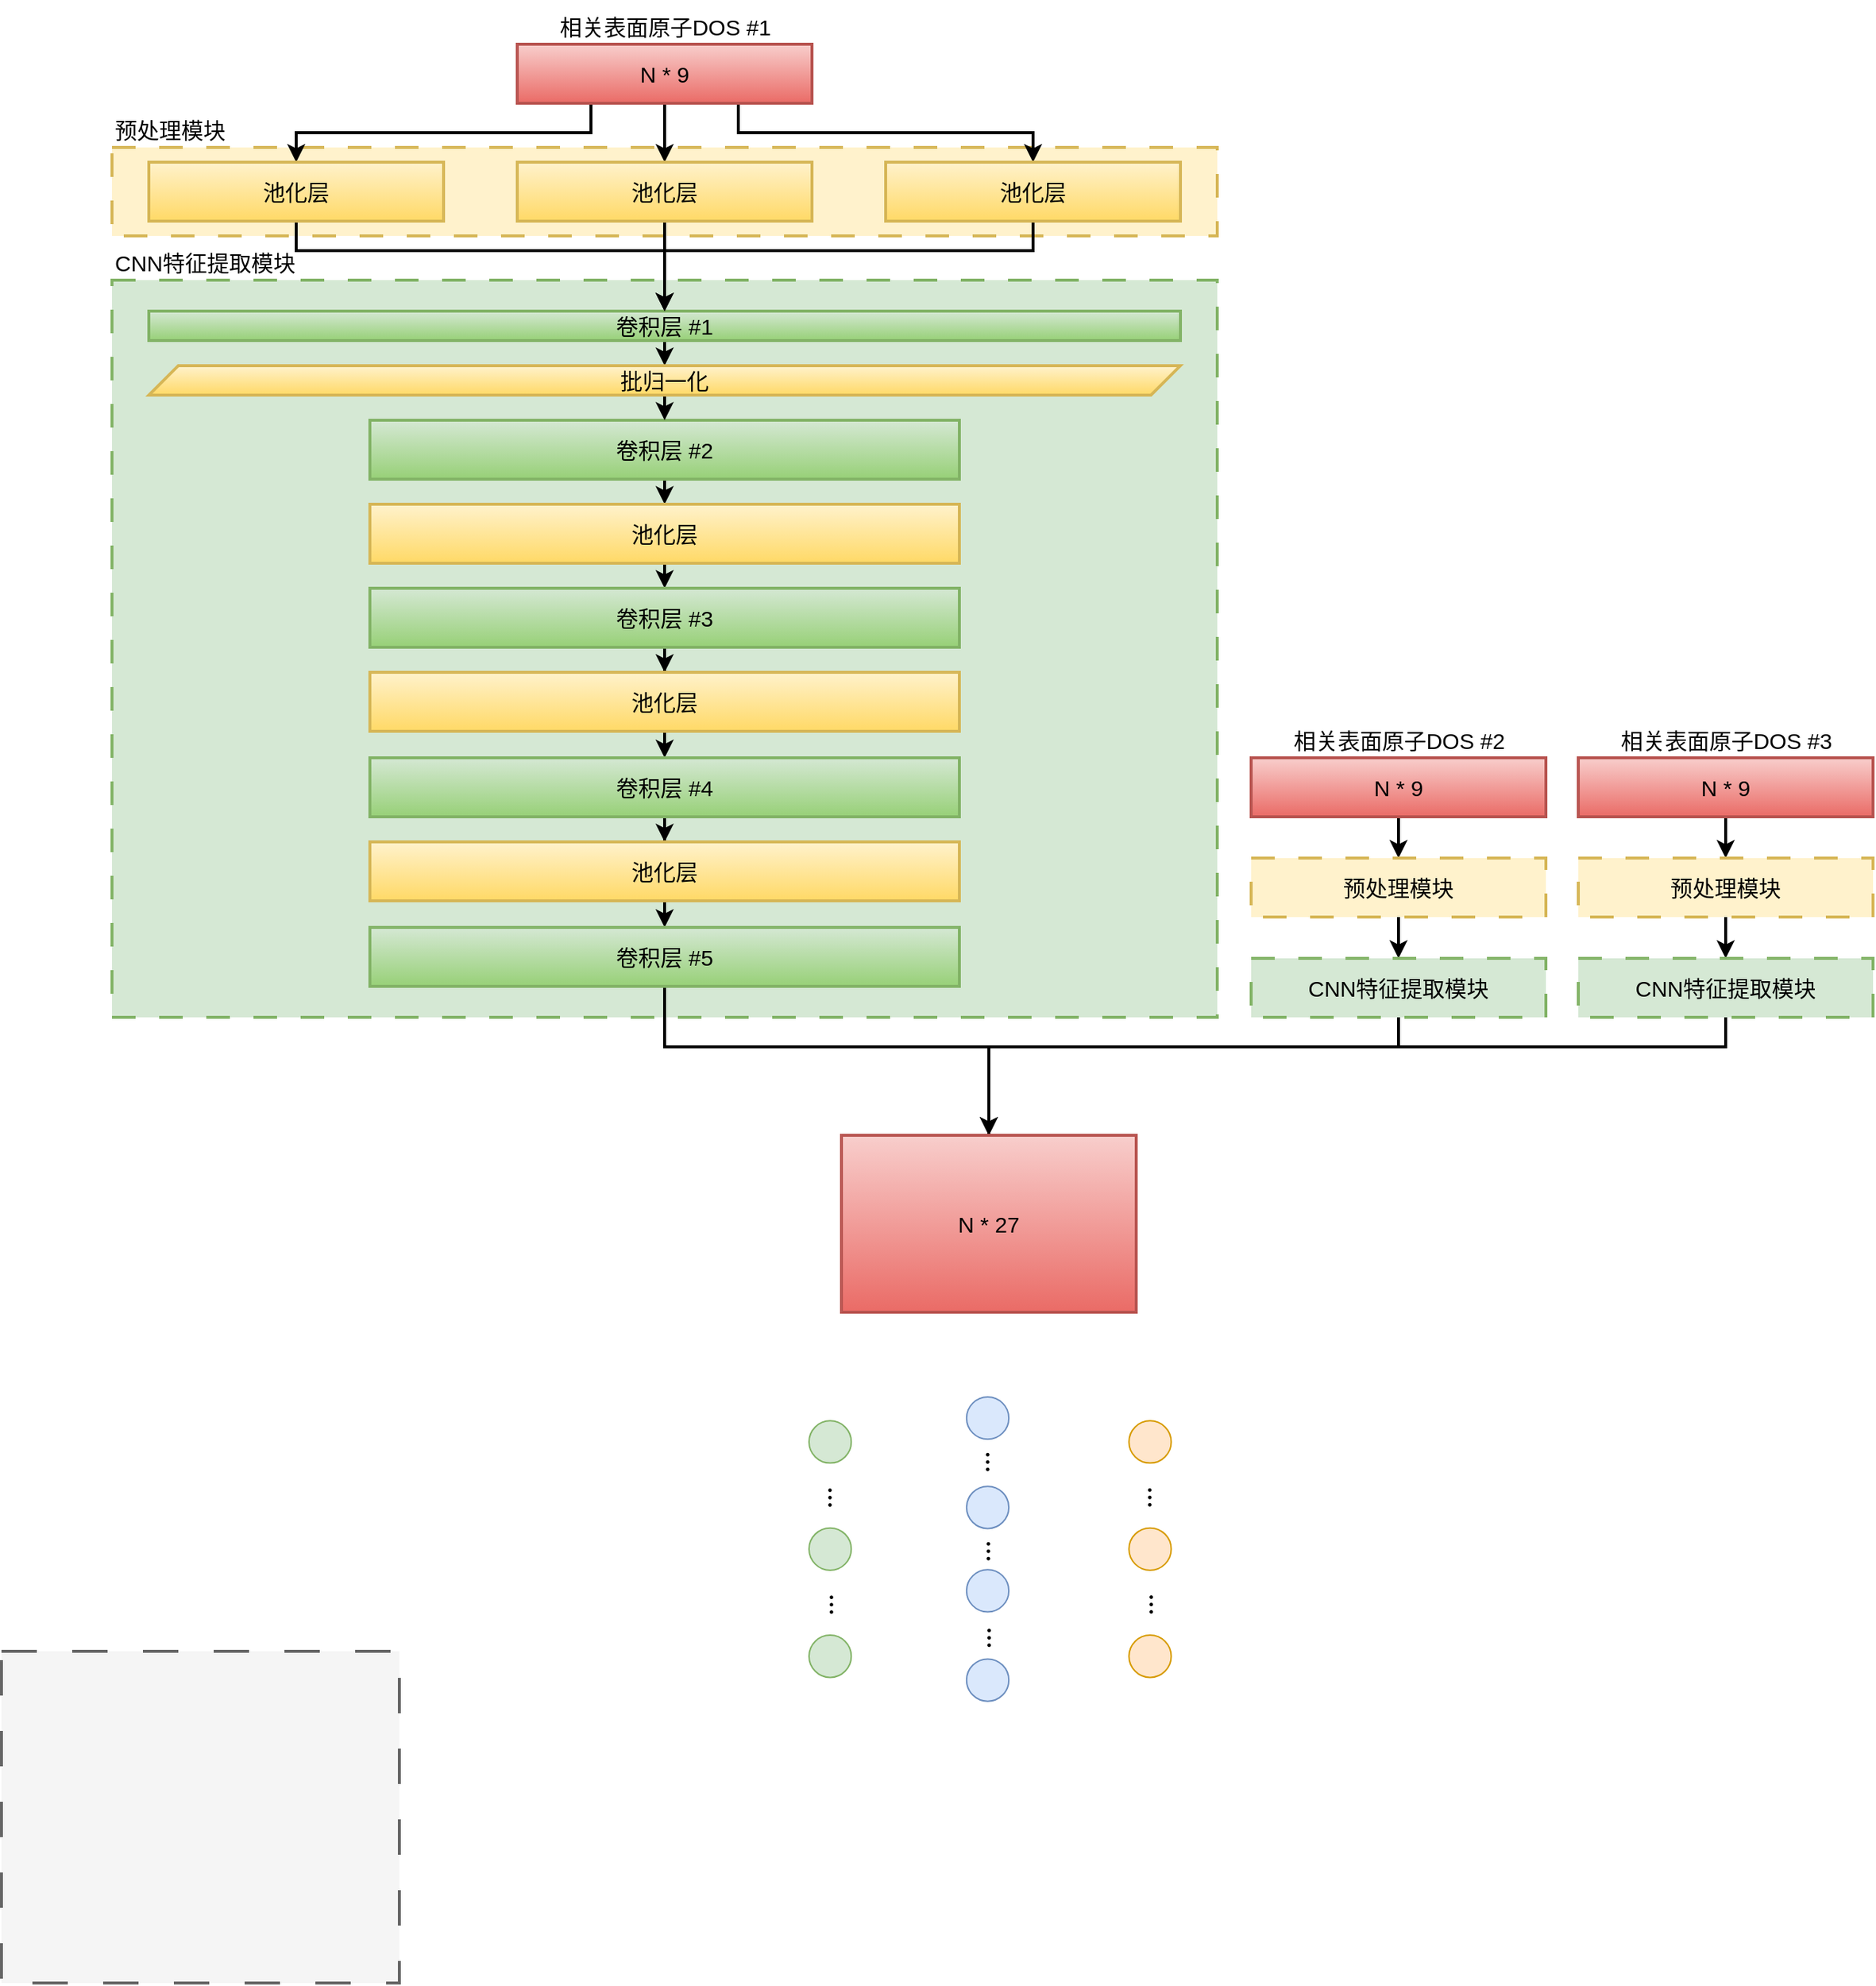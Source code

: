 <mxfile version="22.1.9" type="github">
  <diagram name="第 1 页" id="n0DuYXN_C8thxXYjhhmM">
    <mxGraphModel dx="2206" dy="905" grid="1" gridSize="10" guides="1" tooltips="1" connect="1" arrows="1" fold="1" page="1" pageScale="1" pageWidth="827" pageHeight="1169" math="0" shadow="0">
      <root>
        <mxCell id="0" />
        <mxCell id="1" parent="0" />
        <mxCell id="_Vqv2G8Ves_7ncbbhlH7-52" value="" style="rounded=0;whiteSpace=wrap;html=1;dashed=1;dashPattern=12 12;strokeWidth=2;fillColor=#f5f5f5;fontColor=#333333;strokeColor=#666666;direction=east;" vertex="1" parent="1">
          <mxGeometry x="-20" y="1290" width="270" height="225" as="geometry" />
        </mxCell>
        <mxCell id="_Vqv2G8Ves_7ncbbhlH7-26" value="" style="rounded=0;whiteSpace=wrap;html=1;dashed=1;dashPattern=8 8;fontSize=15;glass=0;strokeWidth=2;fillColor=#fff2cc;strokeColor=#d6b656;" vertex="1" parent="1">
          <mxGeometry x="55" y="270" width="750" height="60" as="geometry" />
        </mxCell>
        <mxCell id="Z1dKLwnf_OGz-nWWNSpx-51" value="" style="group;direction=east;" parent="1" vertex="1" connectable="0">
          <mxGeometry x="528" y="1117.5" width="250" height="210" as="geometry" />
        </mxCell>
        <mxCell id="Z1dKLwnf_OGz-nWWNSpx-9" value="" style="ellipse;whiteSpace=wrap;html=1;aspect=fixed;direction=north;fillColor=#dae8fc;strokeColor=#6c8ebf;" parent="Z1dKLwnf_OGz-nWWNSpx-51" vertex="1">
          <mxGeometry x="106.908" width="28.652" height="28.652" as="geometry" />
        </mxCell>
        <mxCell id="Z1dKLwnf_OGz-nWWNSpx-11" value="" style="ellipse;whiteSpace=wrap;html=1;aspect=fixed;direction=north;fillColor=#ffe6cc;strokeColor=#d79b00;" parent="Z1dKLwnf_OGz-nWWNSpx-51" vertex="1">
          <mxGeometry x="217.105" y="16.154" width="28.652" height="28.652" as="geometry" />
        </mxCell>
        <mxCell id="Z1dKLwnf_OGz-nWWNSpx-25" value="" style="ellipse;whiteSpace=wrap;html=1;aspect=fixed;direction=north;fillColor=#ffe6cc;strokeColor=#d79b00;" parent="Z1dKLwnf_OGz-nWWNSpx-51" vertex="1">
          <mxGeometry x="217.105" y="88.846" width="28.652" height="28.652" as="geometry" />
        </mxCell>
        <mxCell id="Z1dKLwnf_OGz-nWWNSpx-26" value="" style="ellipse;whiteSpace=wrap;html=1;aspect=fixed;direction=north;fillColor=#ffe6cc;strokeColor=#d79b00;" parent="Z1dKLwnf_OGz-nWWNSpx-51" vertex="1">
          <mxGeometry x="217.105" y="161.538" width="28.652" height="28.652" as="geometry" />
        </mxCell>
        <mxCell id="Z1dKLwnf_OGz-nWWNSpx-27" value="&lt;span style=&quot;font-size: 15px;&quot;&gt;···&lt;/span&gt;" style="text;html=1;strokeColor=none;fillColor=none;align=center;verticalAlign=middle;whiteSpace=wrap;rounded=0;fontFamily=Times New Roman;fontStyle=1;rotation=90;direction=west;" parent="Z1dKLwnf_OGz-nWWNSpx-51" vertex="1">
          <mxGeometry x="224.329" y="56.538" width="16.447" height="24.231" as="geometry" />
        </mxCell>
        <mxCell id="Z1dKLwnf_OGz-nWWNSpx-28" value="&lt;span style=&quot;font-size: 15px;&quot;&gt;···&lt;/span&gt;" style="text;html=1;strokeColor=none;fillColor=none;align=center;verticalAlign=middle;whiteSpace=wrap;rounded=0;fontFamily=Times New Roman;fontStyle=1;rotation=90;direction=west;" parent="Z1dKLwnf_OGz-nWWNSpx-51" vertex="1">
          <mxGeometry x="225.329" y="129.231" width="16.447" height="24.231" as="geometry" />
        </mxCell>
        <mxCell id="Z1dKLwnf_OGz-nWWNSpx-32" value="" style="ellipse;whiteSpace=wrap;html=1;aspect=fixed;direction=north;fillColor=#dae8fc;strokeColor=#6c8ebf;" parent="Z1dKLwnf_OGz-nWWNSpx-51" vertex="1">
          <mxGeometry x="106.908" y="60.577" width="28.652" height="28.652" as="geometry" />
        </mxCell>
        <mxCell id="Z1dKLwnf_OGz-nWWNSpx-33" value="&lt;span style=&quot;font-size: 15px;&quot;&gt;···&lt;/span&gt;" style="text;html=1;strokeColor=none;fillColor=none;align=center;verticalAlign=middle;whiteSpace=wrap;rounded=0;fontFamily=Times New Roman;fontStyle=1;rotation=90;direction=west;" parent="Z1dKLwnf_OGz-nWWNSpx-51" vertex="1">
          <mxGeometry x="115.132" y="92.885" width="16.447" height="24.231" as="geometry" />
        </mxCell>
        <mxCell id="Z1dKLwnf_OGz-nWWNSpx-36" value="" style="ellipse;whiteSpace=wrap;html=1;aspect=fixed;direction=north;fillColor=#dae8fc;strokeColor=#6c8ebf;" parent="Z1dKLwnf_OGz-nWWNSpx-51" vertex="1">
          <mxGeometry x="106.908" y="117.115" width="28.652" height="28.652" as="geometry" />
        </mxCell>
        <mxCell id="Z1dKLwnf_OGz-nWWNSpx-40" value="" style="ellipse;whiteSpace=wrap;html=1;aspect=fixed;direction=north;fillColor=#dae8fc;strokeColor=#6c8ebf;" parent="Z1dKLwnf_OGz-nWWNSpx-51" vertex="1">
          <mxGeometry x="106.908" y="177.692" width="28.652" height="28.652" as="geometry" />
        </mxCell>
        <mxCell id="Z1dKLwnf_OGz-nWWNSpx-41" value="&lt;span style=&quot;font-size: 15px;&quot;&gt;···&lt;/span&gt;" style="text;html=1;strokeColor=none;fillColor=none;align=center;verticalAlign=middle;whiteSpace=wrap;rounded=0;fontFamily=Times New Roman;fontStyle=1;rotation=90;direction=west;" parent="Z1dKLwnf_OGz-nWWNSpx-51" vertex="1">
          <mxGeometry x="115.012" y="151.462" width="16.447" height="24.231" as="geometry" />
        </mxCell>
        <mxCell id="Z1dKLwnf_OGz-nWWNSpx-52" value="&lt;span style=&quot;font-size: 15px;&quot;&gt;···&lt;/span&gt;" style="text;html=1;strokeColor=none;fillColor=none;align=center;verticalAlign=middle;whiteSpace=wrap;rounded=0;fontFamily=Times New Roman;fontStyle=1;rotation=90;direction=west;" parent="Z1dKLwnf_OGz-nWWNSpx-51" vertex="1">
          <mxGeometry x="114.132" y="32.306" width="16.447" height="24.231" as="geometry" />
        </mxCell>
        <mxCell id="_Vqv2G8Ves_7ncbbhlH7-55" value="" style="group" vertex="1" connectable="0" parent="Z1dKLwnf_OGz-nWWNSpx-51">
          <mxGeometry y="16.154" width="28.652" height="174.036" as="geometry" />
        </mxCell>
        <mxCell id="Z1dKLwnf_OGz-nWWNSpx-5" value="" style="ellipse;whiteSpace=wrap;html=1;aspect=fixed;direction=north;fillColor=#d5e8d4;strokeColor=#82b366;" parent="_Vqv2G8Ves_7ncbbhlH7-55" vertex="1">
          <mxGeometry width="28.652" height="28.652" as="geometry" />
        </mxCell>
        <mxCell id="Z1dKLwnf_OGz-nWWNSpx-13" value="&lt;span style=&quot;font-size: 15px;&quot;&gt;···&lt;/span&gt;" style="text;html=1;strokeColor=none;fillColor=none;align=center;verticalAlign=middle;whiteSpace=wrap;rounded=0;fontFamily=Times New Roman;fontStyle=1;rotation=90;direction=west;" parent="_Vqv2G8Ves_7ncbbhlH7-55" vertex="1">
          <mxGeometry x="7.224" y="40.385" width="16.447" height="24.231" as="geometry" />
        </mxCell>
        <mxCell id="Z1dKLwnf_OGz-nWWNSpx-17" value="" style="ellipse;whiteSpace=wrap;html=1;aspect=fixed;direction=north;fillColor=#d5e8d4;strokeColor=#82b366;" parent="_Vqv2G8Ves_7ncbbhlH7-55" vertex="1">
          <mxGeometry y="72.692" width="28.652" height="28.652" as="geometry" />
        </mxCell>
        <mxCell id="Z1dKLwnf_OGz-nWWNSpx-23" value="" style="ellipse;whiteSpace=wrap;html=1;aspect=fixed;direction=north;fillColor=#d5e8d4;strokeColor=#82b366;" parent="_Vqv2G8Ves_7ncbbhlH7-55" vertex="1">
          <mxGeometry y="145.385" width="28.652" height="28.652" as="geometry" />
        </mxCell>
        <mxCell id="Z1dKLwnf_OGz-nWWNSpx-24" value="&lt;span style=&quot;font-size: 15px;&quot;&gt;···&lt;/span&gt;" style="text;html=1;strokeColor=none;fillColor=none;align=center;verticalAlign=middle;whiteSpace=wrap;rounded=0;fontFamily=Times New Roman;fontStyle=1;rotation=90;direction=west;" parent="_Vqv2G8Ves_7ncbbhlH7-55" vertex="1">
          <mxGeometry x="8.224" y="113.077" width="16.447" height="24.231" as="geometry" />
        </mxCell>
        <mxCell id="_Vqv2G8Ves_7ncbbhlH7-4" style="edgeStyle=orthogonalEdgeStyle;rounded=0;orthogonalLoop=1;jettySize=auto;html=1;exitX=0.25;exitY=1;exitDx=0;exitDy=0;entryX=0.5;entryY=0;entryDx=0;entryDy=0;fontSize=15;strokeWidth=2;" edge="1" parent="1" source="Z1dKLwnf_OGz-nWWNSpx-53" target="_Vqv2G8Ves_7ncbbhlH7-1">
          <mxGeometry relative="1" as="geometry" />
        </mxCell>
        <mxCell id="_Vqv2G8Ves_7ncbbhlH7-5" style="edgeStyle=orthogonalEdgeStyle;rounded=0;orthogonalLoop=1;jettySize=auto;html=1;exitX=0.5;exitY=1;exitDx=0;exitDy=0;fontSize=15;strokeWidth=2;" edge="1" parent="1" source="Z1dKLwnf_OGz-nWWNSpx-53" target="_Vqv2G8Ves_7ncbbhlH7-3">
          <mxGeometry relative="1" as="geometry" />
        </mxCell>
        <mxCell id="_Vqv2G8Ves_7ncbbhlH7-6" style="edgeStyle=orthogonalEdgeStyle;rounded=0;orthogonalLoop=1;jettySize=auto;html=1;exitX=0.75;exitY=1;exitDx=0;exitDy=0;fontSize=15;strokeWidth=2;" edge="1" parent="1" source="Z1dKLwnf_OGz-nWWNSpx-53" target="_Vqv2G8Ves_7ncbbhlH7-2">
          <mxGeometry relative="1" as="geometry" />
        </mxCell>
        <mxCell id="Z1dKLwnf_OGz-nWWNSpx-53" value="&lt;font style=&quot;font-size: 15px;&quot;&gt;N * 9&lt;/font&gt;" style="rounded=0;whiteSpace=wrap;html=1;fontSize=15;strokeWidth=2;fillColor=#f8cecc;strokeColor=#b85450;gradientColor=#ea6b66;" parent="1" vertex="1">
          <mxGeometry x="330" y="200" width="200" height="40" as="geometry" />
        </mxCell>
        <mxCell id="Z1dKLwnf_OGz-nWWNSpx-55" value="" style="rounded=0;whiteSpace=wrap;html=1;dashed=1;dashPattern=8 8;fontSize=15;glass=0;strokeWidth=2;fillColor=#d5e8d4;strokeColor=#82b366;" parent="1" vertex="1">
          <mxGeometry x="55" y="360" width="750" height="500" as="geometry" />
        </mxCell>
        <mxCell id="_Vqv2G8Ves_7ncbbhlH7-12" style="edgeStyle=orthogonalEdgeStyle;rounded=0;orthogonalLoop=1;jettySize=auto;html=1;exitX=0.5;exitY=1;exitDx=0;exitDy=0;entryX=0.5;entryY=0;entryDx=0;entryDy=0;strokeWidth=2;" edge="1" parent="1" source="Z1dKLwnf_OGz-nWWNSpx-54" target="Z1dKLwnf_OGz-nWWNSpx-59">
          <mxGeometry relative="1" as="geometry" />
        </mxCell>
        <mxCell id="Z1dKLwnf_OGz-nWWNSpx-54" value="卷积层 #1" style="rounded=0;whiteSpace=wrap;html=1;fontSize=15;strokeWidth=2;fillColor=#d5e8d4;strokeColor=#82b366;gradientColor=#97d077;" parent="1" vertex="1">
          <mxGeometry x="80" y="381" width="700" height="20" as="geometry" />
        </mxCell>
        <mxCell id="_Vqv2G8Ves_7ncbbhlH7-14" style="edgeStyle=orthogonalEdgeStyle;rounded=0;orthogonalLoop=1;jettySize=auto;html=1;exitX=0.5;exitY=1;exitDx=0;exitDy=0;entryX=0.5;entryY=0;entryDx=0;entryDy=0;strokeWidth=2;" edge="1" parent="1" source="Z1dKLwnf_OGz-nWWNSpx-57" target="Z1dKLwnf_OGz-nWWNSpx-58">
          <mxGeometry relative="1" as="geometry" />
        </mxCell>
        <mxCell id="Z1dKLwnf_OGz-nWWNSpx-57" value="卷积层 #2" style="rounded=0;whiteSpace=wrap;html=1;fontSize=15;strokeWidth=2;fillColor=#d5e8d4;strokeColor=#82b366;gradientColor=#97d077;" parent="1" vertex="1">
          <mxGeometry x="230" y="455" width="400" height="40" as="geometry" />
        </mxCell>
        <mxCell id="_Vqv2G8Ves_7ncbbhlH7-16" style="edgeStyle=orthogonalEdgeStyle;rounded=0;orthogonalLoop=1;jettySize=auto;html=1;exitX=0.5;exitY=1;exitDx=0;exitDy=0;entryX=0.5;entryY=0;entryDx=0;entryDy=0;strokeWidth=2;" edge="1" parent="1" source="Z1dKLwnf_OGz-nWWNSpx-58" target="_Vqv2G8Ves_7ncbbhlH7-11">
          <mxGeometry relative="1" as="geometry" />
        </mxCell>
        <mxCell id="Z1dKLwnf_OGz-nWWNSpx-58" value="池化层" style="rounded=0;whiteSpace=wrap;html=1;fontSize=15;strokeWidth=2;fillColor=#fff2cc;strokeColor=#d6b656;gradientColor=#ffd966;" parent="1" vertex="1">
          <mxGeometry x="230" y="512" width="400" height="40" as="geometry" />
        </mxCell>
        <mxCell id="_Vqv2G8Ves_7ncbbhlH7-13" style="edgeStyle=orthogonalEdgeStyle;rounded=0;orthogonalLoop=1;jettySize=auto;html=1;exitX=0.5;exitY=1;exitDx=0;exitDy=0;entryX=0.5;entryY=0;entryDx=0;entryDy=0;strokeWidth=2;" edge="1" parent="1" source="Z1dKLwnf_OGz-nWWNSpx-59" target="Z1dKLwnf_OGz-nWWNSpx-57">
          <mxGeometry relative="1" as="geometry" />
        </mxCell>
        <mxCell id="Z1dKLwnf_OGz-nWWNSpx-59" value="批归一化" style="shape=parallelogram;perimeter=parallelogramPerimeter;whiteSpace=wrap;html=1;fixedSize=1;fontSize=15;strokeWidth=2;fillColor=#fff2cc;strokeColor=#d6b656;gradientColor=#ffd966;" parent="1" vertex="1">
          <mxGeometry x="80" y="418" width="700" height="20" as="geometry" />
        </mxCell>
        <mxCell id="_Vqv2G8Ves_7ncbbhlH7-7" style="edgeStyle=orthogonalEdgeStyle;rounded=0;orthogonalLoop=1;jettySize=auto;html=1;exitX=0.5;exitY=1;exitDx=0;exitDy=0;fontSize=15;strokeWidth=2;" edge="1" parent="1" source="_Vqv2G8Ves_7ncbbhlH7-1" target="Z1dKLwnf_OGz-nWWNSpx-54">
          <mxGeometry relative="1" as="geometry">
            <Array as="points">
              <mxPoint x="180" y="340" />
              <mxPoint x="430" y="340" />
            </Array>
          </mxGeometry>
        </mxCell>
        <mxCell id="_Vqv2G8Ves_7ncbbhlH7-1" value="池化层" style="rounded=0;whiteSpace=wrap;html=1;fontSize=15;strokeWidth=2;fillColor=#fff2cc;strokeColor=#d6b656;gradientColor=#ffd966;" vertex="1" parent="1">
          <mxGeometry x="80" y="280" width="200" height="40" as="geometry" />
        </mxCell>
        <mxCell id="_Vqv2G8Ves_7ncbbhlH7-9" style="edgeStyle=orthogonalEdgeStyle;rounded=0;orthogonalLoop=1;jettySize=auto;html=1;exitX=0.5;exitY=1;exitDx=0;exitDy=0;entryX=0.5;entryY=0;entryDx=0;entryDy=0;fontSize=15;strokeWidth=2;" edge="1" parent="1" source="_Vqv2G8Ves_7ncbbhlH7-2" target="Z1dKLwnf_OGz-nWWNSpx-54">
          <mxGeometry relative="1" as="geometry">
            <Array as="points">
              <mxPoint x="680" y="340" />
              <mxPoint x="430" y="340" />
            </Array>
          </mxGeometry>
        </mxCell>
        <mxCell id="_Vqv2G8Ves_7ncbbhlH7-2" value="池化层" style="rounded=0;whiteSpace=wrap;html=1;fontSize=15;strokeWidth=2;fillColor=#fff2cc;strokeColor=#d6b656;gradientColor=#ffd966;" vertex="1" parent="1">
          <mxGeometry x="580" y="280" width="200" height="40" as="geometry" />
        </mxCell>
        <mxCell id="_Vqv2G8Ves_7ncbbhlH7-10" style="edgeStyle=orthogonalEdgeStyle;rounded=0;orthogonalLoop=1;jettySize=auto;html=1;exitX=0.5;exitY=1;exitDx=0;exitDy=0;fontSize=15;strokeWidth=2;" edge="1" parent="1" source="_Vqv2G8Ves_7ncbbhlH7-3" target="Z1dKLwnf_OGz-nWWNSpx-54">
          <mxGeometry relative="1" as="geometry" />
        </mxCell>
        <mxCell id="_Vqv2G8Ves_7ncbbhlH7-3" value="池化层" style="rounded=0;whiteSpace=wrap;html=1;fontSize=15;strokeWidth=2;fillColor=#fff2cc;strokeColor=#d6b656;gradientColor=#ffd966;" vertex="1" parent="1">
          <mxGeometry x="330" y="280" width="200" height="40" as="geometry" />
        </mxCell>
        <mxCell id="_Vqv2G8Ves_7ncbbhlH7-18" style="edgeStyle=orthogonalEdgeStyle;rounded=0;orthogonalLoop=1;jettySize=auto;html=1;exitX=0.5;exitY=1;exitDx=0;exitDy=0;strokeWidth=2;" edge="1" parent="1" source="_Vqv2G8Ves_7ncbbhlH7-11" target="_Vqv2G8Ves_7ncbbhlH7-17">
          <mxGeometry relative="1" as="geometry" />
        </mxCell>
        <mxCell id="_Vqv2G8Ves_7ncbbhlH7-11" value="卷积层 #3" style="rounded=0;whiteSpace=wrap;html=1;fontSize=15;strokeWidth=2;fillColor=#d5e8d4;strokeColor=#82b366;gradientColor=#97d077;" vertex="1" parent="1">
          <mxGeometry x="230" y="569" width="400" height="40" as="geometry" />
        </mxCell>
        <mxCell id="_Vqv2G8Ves_7ncbbhlH7-20" style="edgeStyle=orthogonalEdgeStyle;rounded=0;orthogonalLoop=1;jettySize=auto;html=1;exitX=0.5;exitY=1;exitDx=0;exitDy=0;entryX=0.5;entryY=0;entryDx=0;entryDy=0;strokeWidth=2;" edge="1" parent="1" source="_Vqv2G8Ves_7ncbbhlH7-17" target="_Vqv2G8Ves_7ncbbhlH7-19">
          <mxGeometry relative="1" as="geometry" />
        </mxCell>
        <mxCell id="_Vqv2G8Ves_7ncbbhlH7-17" value="池化层" style="rounded=0;whiteSpace=wrap;html=1;fontSize=15;strokeWidth=2;fillColor=#fff2cc;strokeColor=#d6b656;gradientColor=#ffd966;" vertex="1" parent="1">
          <mxGeometry x="230" y="626" width="400" height="40" as="geometry" />
        </mxCell>
        <mxCell id="_Vqv2G8Ves_7ncbbhlH7-25" style="edgeStyle=orthogonalEdgeStyle;rounded=0;orthogonalLoop=1;jettySize=auto;html=1;exitX=0.5;exitY=1;exitDx=0;exitDy=0;strokeWidth=2;" edge="1" parent="1" source="_Vqv2G8Ves_7ncbbhlH7-19" target="_Vqv2G8Ves_7ncbbhlH7-23">
          <mxGeometry relative="1" as="geometry" />
        </mxCell>
        <mxCell id="_Vqv2G8Ves_7ncbbhlH7-19" value="卷积层 #4" style="rounded=0;whiteSpace=wrap;html=1;fontSize=15;strokeWidth=2;fillColor=#d5e8d4;strokeColor=#82b366;gradientColor=#97d077;" vertex="1" parent="1">
          <mxGeometry x="230" y="684" width="400" height="40" as="geometry" />
        </mxCell>
        <mxCell id="_Vqv2G8Ves_7ncbbhlH7-21" value="CNN特征提取模块" style="text;html=1;align=left;verticalAlign=bottom;resizable=0;points=[];autosize=1;strokeColor=none;fillColor=none;fontSize=15;strokeWidth=2;" vertex="1" parent="1">
          <mxGeometry x="55" y="330" width="150" height="30" as="geometry" />
        </mxCell>
        <mxCell id="_Vqv2G8Ves_7ncbbhlH7-22" style="edgeStyle=orthogonalEdgeStyle;rounded=0;orthogonalLoop=1;jettySize=auto;html=1;exitX=0.5;exitY=1;exitDx=0;exitDy=0;entryX=0.5;entryY=0;entryDx=0;entryDy=0;strokeWidth=2;" edge="1" parent="1" source="_Vqv2G8Ves_7ncbbhlH7-23" target="_Vqv2G8Ves_7ncbbhlH7-24">
          <mxGeometry relative="1" as="geometry" />
        </mxCell>
        <mxCell id="_Vqv2G8Ves_7ncbbhlH7-23" value="池化层" style="rounded=0;whiteSpace=wrap;html=1;fontSize=15;strokeWidth=2;fillColor=#fff2cc;strokeColor=#d6b656;gradientColor=#ffd966;" vertex="1" parent="1">
          <mxGeometry x="230" y="741" width="400" height="40" as="geometry" />
        </mxCell>
        <mxCell id="_Vqv2G8Ves_7ncbbhlH7-51" style="edgeStyle=orthogonalEdgeStyle;rounded=0;orthogonalLoop=1;jettySize=auto;html=1;exitX=0.5;exitY=1;exitDx=0;exitDy=0;strokeWidth=2;" edge="1" parent="1" source="_Vqv2G8Ves_7ncbbhlH7-24" target="_Vqv2G8Ves_7ncbbhlH7-45">
          <mxGeometry relative="1" as="geometry">
            <Array as="points">
              <mxPoint x="430" y="880" />
              <mxPoint x="650" y="880" />
            </Array>
          </mxGeometry>
        </mxCell>
        <mxCell id="_Vqv2G8Ves_7ncbbhlH7-24" value="卷积层 #5" style="rounded=0;whiteSpace=wrap;html=1;fontSize=15;strokeWidth=2;fillColor=#d5e8d4;strokeColor=#82b366;gradientColor=#97d077;" vertex="1" parent="1">
          <mxGeometry x="230" y="799" width="400" height="40" as="geometry" />
        </mxCell>
        <mxCell id="_Vqv2G8Ves_7ncbbhlH7-27" value="预处理模块" style="text;html=1;align=left;verticalAlign=bottom;resizable=0;points=[];autosize=1;strokeColor=none;fillColor=none;fontSize=15;strokeWidth=2;" vertex="1" parent="1">
          <mxGeometry x="55" y="240" width="100" height="30" as="geometry" />
        </mxCell>
        <mxCell id="_Vqv2G8Ves_7ncbbhlH7-31" style="edgeStyle=orthogonalEdgeStyle;rounded=0;orthogonalLoop=1;jettySize=auto;html=1;exitX=0.5;exitY=1;exitDx=0;exitDy=0;entryX=0.5;entryY=0;entryDx=0;entryDy=0;strokeWidth=2;" edge="1" parent="1" source="_Vqv2G8Ves_7ncbbhlH7-28" target="_Vqv2G8Ves_7ncbbhlH7-29">
          <mxGeometry relative="1" as="geometry" />
        </mxCell>
        <mxCell id="_Vqv2G8Ves_7ncbbhlH7-28" value="&lt;font style=&quot;font-size: 15px;&quot;&gt;N * 9&lt;/font&gt;" style="rounded=0;whiteSpace=wrap;html=1;fontSize=15;strokeWidth=2;fillColor=#f8cecc;strokeColor=#b85450;gradientColor=#ea6b66;" vertex="1" parent="1">
          <mxGeometry x="828" y="684" width="200" height="40" as="geometry" />
        </mxCell>
        <mxCell id="_Vqv2G8Ves_7ncbbhlH7-32" style="edgeStyle=orthogonalEdgeStyle;rounded=0;orthogonalLoop=1;jettySize=auto;html=1;exitX=0.5;exitY=1;exitDx=0;exitDy=0;entryX=0.5;entryY=0;entryDx=0;entryDy=0;strokeWidth=2;" edge="1" parent="1" source="_Vqv2G8Ves_7ncbbhlH7-29" target="_Vqv2G8Ves_7ncbbhlH7-30">
          <mxGeometry relative="1" as="geometry" />
        </mxCell>
        <mxCell id="_Vqv2G8Ves_7ncbbhlH7-29" value="预处理模块" style="rounded=0;whiteSpace=wrap;html=1;dashed=1;dashPattern=8 8;fontSize=15;glass=0;strokeWidth=2;fillColor=#fff2cc;strokeColor=#d6b656;" vertex="1" parent="1">
          <mxGeometry x="828" y="752" width="200" height="40" as="geometry" />
        </mxCell>
        <mxCell id="_Vqv2G8Ves_7ncbbhlH7-48" style="edgeStyle=orthogonalEdgeStyle;rounded=0;orthogonalLoop=1;jettySize=auto;html=1;exitX=0.5;exitY=1;exitDx=0;exitDy=0;entryX=0.5;entryY=0.167;entryDx=0;entryDy=0;entryPerimeter=0;strokeWidth=2;" edge="1" parent="1" source="_Vqv2G8Ves_7ncbbhlH7-30" target="_Vqv2G8Ves_7ncbbhlH7-45">
          <mxGeometry relative="1" as="geometry">
            <mxPoint x="690" y="940" as="targetPoint" />
            <Array as="points">
              <mxPoint x="928" y="880" />
              <mxPoint x="650" y="880" />
            </Array>
          </mxGeometry>
        </mxCell>
        <mxCell id="_Vqv2G8Ves_7ncbbhlH7-30" value="CNN特征提取模块" style="rounded=0;whiteSpace=wrap;html=1;dashed=1;dashPattern=8 8;fontSize=15;glass=0;strokeWidth=2;fillColor=#d5e8d4;strokeColor=#82b366;" vertex="1" parent="1">
          <mxGeometry x="828" y="820" width="200" height="40" as="geometry" />
        </mxCell>
        <mxCell id="_Vqv2G8Ves_7ncbbhlH7-37" style="edgeStyle=orthogonalEdgeStyle;rounded=0;orthogonalLoop=1;jettySize=auto;html=1;exitX=0.5;exitY=1;exitDx=0;exitDy=0;entryX=0.5;entryY=0;entryDx=0;entryDy=0;strokeWidth=2;" edge="1" parent="1" source="_Vqv2G8Ves_7ncbbhlH7-38" target="_Vqv2G8Ves_7ncbbhlH7-40">
          <mxGeometry relative="1" as="geometry" />
        </mxCell>
        <mxCell id="_Vqv2G8Ves_7ncbbhlH7-38" value="&lt;font style=&quot;font-size: 15px;&quot;&gt;N * 9&lt;/font&gt;" style="rounded=0;whiteSpace=wrap;html=1;fontSize=15;strokeWidth=2;fillColor=#f8cecc;strokeColor=#b85450;gradientColor=#ea6b66;" vertex="1" parent="1">
          <mxGeometry x="1050" y="684" width="200" height="40" as="geometry" />
        </mxCell>
        <mxCell id="_Vqv2G8Ves_7ncbbhlH7-39" style="edgeStyle=orthogonalEdgeStyle;rounded=0;orthogonalLoop=1;jettySize=auto;html=1;exitX=0.5;exitY=1;exitDx=0;exitDy=0;entryX=0.5;entryY=0;entryDx=0;entryDy=0;strokeWidth=2;" edge="1" parent="1" source="_Vqv2G8Ves_7ncbbhlH7-40" target="_Vqv2G8Ves_7ncbbhlH7-41">
          <mxGeometry relative="1" as="geometry" />
        </mxCell>
        <mxCell id="_Vqv2G8Ves_7ncbbhlH7-40" value="预处理模块" style="rounded=0;whiteSpace=wrap;html=1;dashed=1;dashPattern=8 8;fontSize=15;glass=0;strokeWidth=2;fillColor=#fff2cc;strokeColor=#d6b656;" vertex="1" parent="1">
          <mxGeometry x="1050" y="752" width="200" height="40" as="geometry" />
        </mxCell>
        <mxCell id="_Vqv2G8Ves_7ncbbhlH7-50" style="edgeStyle=orthogonalEdgeStyle;rounded=0;orthogonalLoop=1;jettySize=auto;html=1;exitX=0.5;exitY=1;exitDx=0;exitDy=0;strokeWidth=2;" edge="1" parent="1" source="_Vqv2G8Ves_7ncbbhlH7-41" target="_Vqv2G8Ves_7ncbbhlH7-45">
          <mxGeometry relative="1" as="geometry">
            <Array as="points">
              <mxPoint x="1150" y="880" />
              <mxPoint x="650" y="880" />
            </Array>
          </mxGeometry>
        </mxCell>
        <mxCell id="_Vqv2G8Ves_7ncbbhlH7-41" value="CNN特征提取模块" style="rounded=0;whiteSpace=wrap;html=1;dashed=1;dashPattern=8 8;fontSize=15;glass=0;strokeWidth=2;fillColor=#d5e8d4;strokeColor=#82b366;" vertex="1" parent="1">
          <mxGeometry x="1050" y="820" width="200" height="40" as="geometry" />
        </mxCell>
        <mxCell id="_Vqv2G8Ves_7ncbbhlH7-42" value="相关表面原子DOS #1" style="text;html=1;align=center;verticalAlign=bottom;resizable=0;points=[];autosize=1;strokeColor=none;fillColor=none;fontSize=15;strokeWidth=2;" vertex="1" parent="1">
          <mxGeometry x="345" y="170" width="170" height="30" as="geometry" />
        </mxCell>
        <mxCell id="_Vqv2G8Ves_7ncbbhlH7-43" value="相关表面原子DOS #2" style="text;html=1;align=center;verticalAlign=bottom;resizable=0;points=[];autosize=1;strokeColor=none;fillColor=none;fontSize=15;strokeWidth=2;" vertex="1" parent="1">
          <mxGeometry x="843" y="654" width="170" height="30" as="geometry" />
        </mxCell>
        <mxCell id="_Vqv2G8Ves_7ncbbhlH7-44" value="相关表面原子DOS #3" style="text;html=1;align=center;verticalAlign=bottom;resizable=0;points=[];autosize=1;strokeColor=none;fillColor=none;fontSize=15;strokeWidth=2;" vertex="1" parent="1">
          <mxGeometry x="1065" y="654" width="170" height="30" as="geometry" />
        </mxCell>
        <mxCell id="_Vqv2G8Ves_7ncbbhlH7-45" value="&lt;font style=&quot;font-size: 15px;&quot;&gt;N * 27&lt;/font&gt;" style="rounded=0;whiteSpace=wrap;html=1;fontSize=15;strokeWidth=2;fillColor=#f8cecc;strokeColor=#b85450;gradientColor=#ea6b66;" vertex="1" parent="1">
          <mxGeometry x="550" y="940" width="200" height="120" as="geometry" />
        </mxCell>
      </root>
    </mxGraphModel>
  </diagram>
</mxfile>
